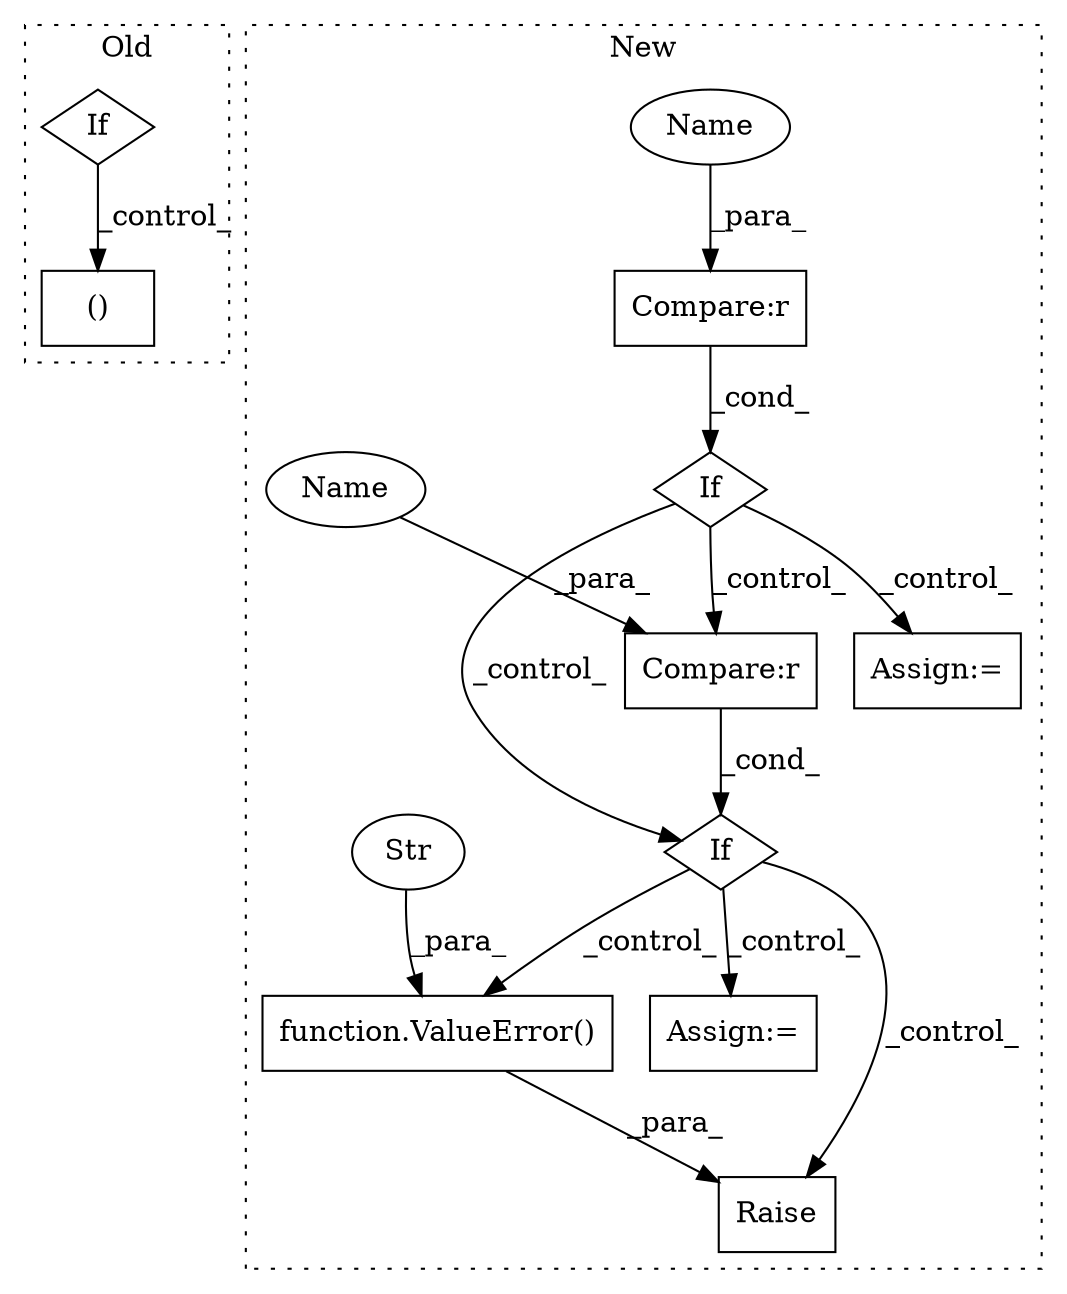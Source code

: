 digraph G {
subgraph cluster0 {
1 [label="()" a="54" s="13028" l="8" shape="box"];
11 [label="If" a="96" s="12972" l="3" shape="diamond"];
label = "Old";
style="dotted";
}
subgraph cluster1 {
2 [label="function.ValueError()" a="75" s="13959,14012" l="11,1" shape="box"];
3 [label="Raise" a="91" s="13953" l="6" shape="box"];
4 [label="Str" a="66" s="13970" l="42" shape="ellipse"];
5 [label="If" a="96" s="13534" l="3" shape="diamond"];
6 [label="Compare:r" a="40" s="13537" l="24" shape="box"];
7 [label="Assign:=" a="68" s="13894" l="3" shape="box"];
8 [label="Assign:=" a="68" s="13655" l="3" shape="box"];
9 [label="If" a="96" s="13858" l="0" shape="diamond"];
10 [label="Compare:r" a="40" s="13858" l="22" shape="box"];
12 [label="Name" a="87" s="13858" l="14" shape="ellipse"];
13 [label="Name" a="87" s="13537" l="14" shape="ellipse"];
label = "New";
style="dotted";
}
2 -> 3 [label="_para_"];
4 -> 2 [label="_para_"];
5 -> 9 [label="_control_"];
5 -> 10 [label="_control_"];
5 -> 8 [label="_control_"];
6 -> 5 [label="_cond_"];
9 -> 2 [label="_control_"];
9 -> 3 [label="_control_"];
9 -> 7 [label="_control_"];
10 -> 9 [label="_cond_"];
11 -> 1 [label="_control_"];
12 -> 10 [label="_para_"];
13 -> 6 [label="_para_"];
}